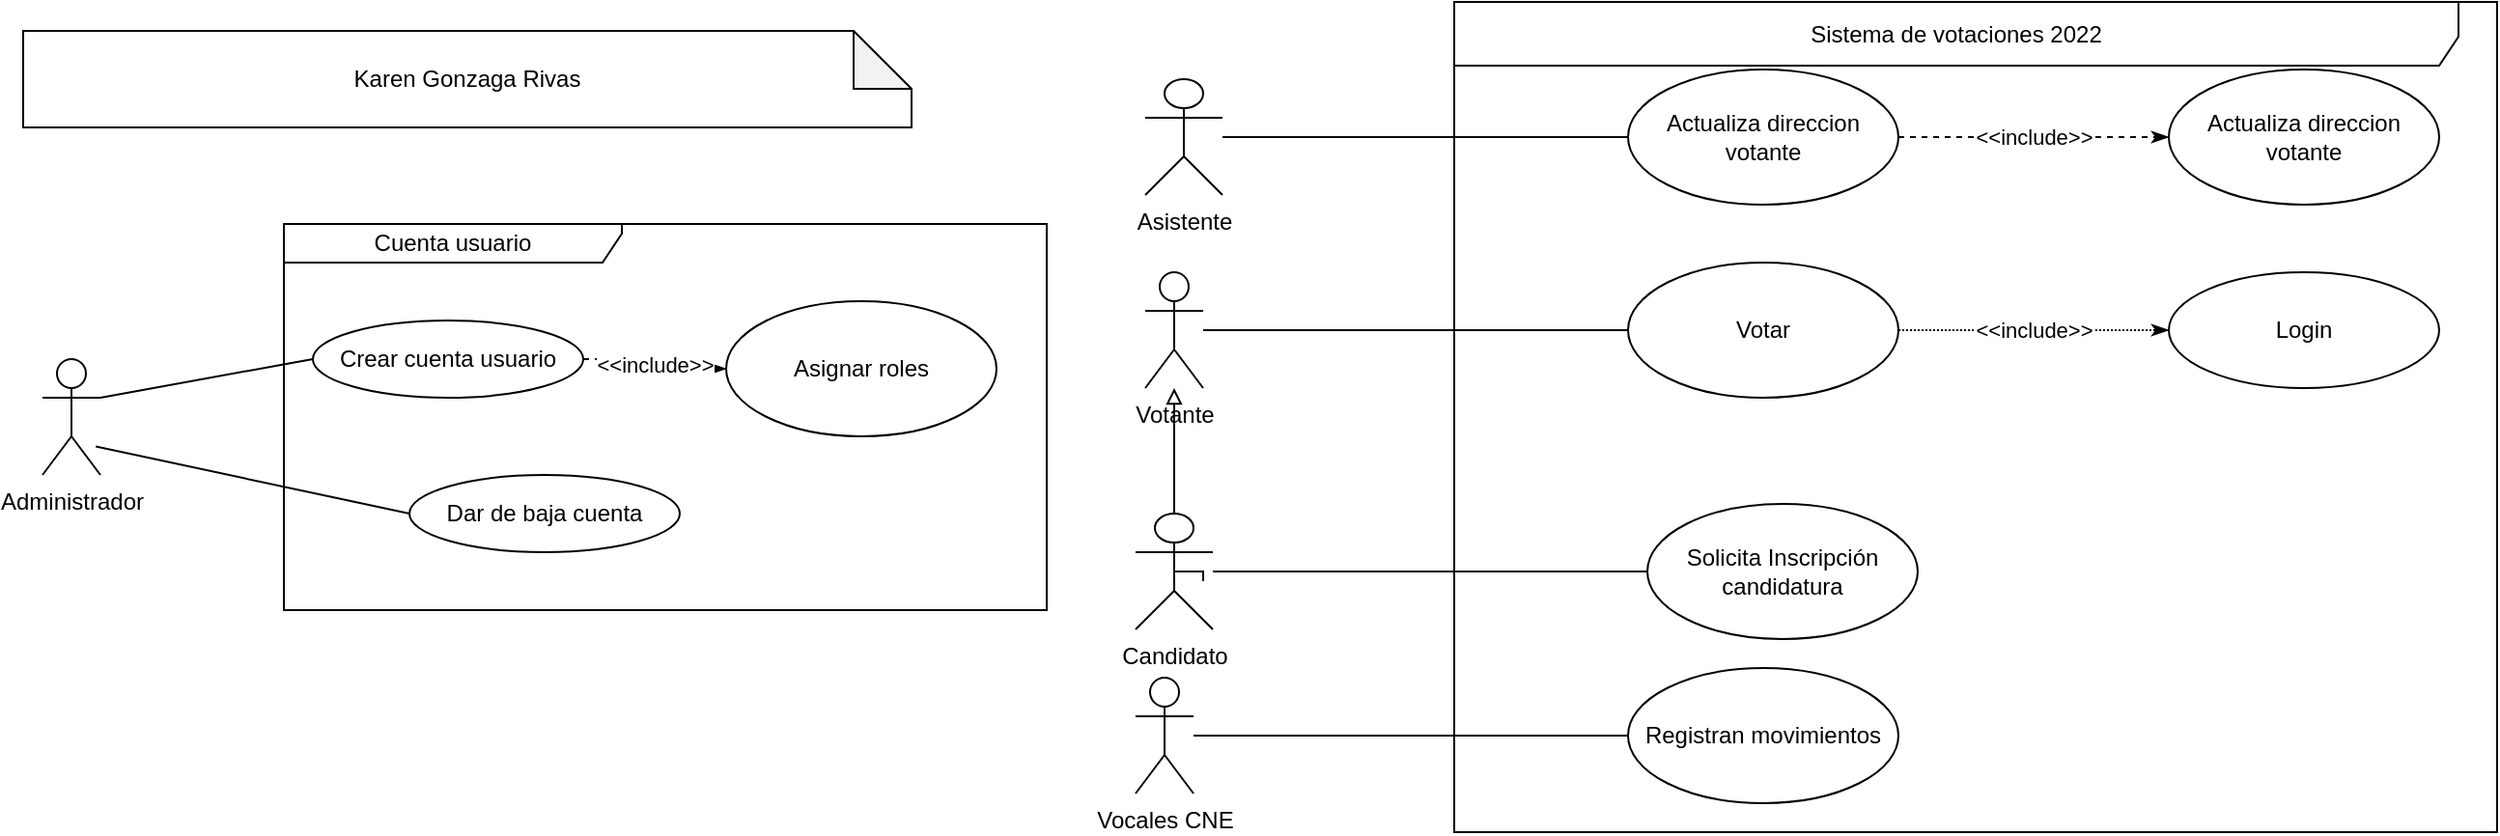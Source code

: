 <mxfile version="18.0.7" type="github">
  <diagram id="a13n9-ycUjz7z2mJPKJG" name="Page-1">
    <mxGraphModel dx="2793" dy="882" grid="1" gridSize="10" guides="1" tooltips="1" connect="1" arrows="1" fold="1" page="1" pageScale="1" pageWidth="827" pageHeight="1169" math="0" shadow="0">
      <root>
        <mxCell id="0" />
        <mxCell id="1" parent="0" />
        <mxCell id="hc_P2ek51KG_65vNOvkM-57" style="edgeStyle=orthogonalEdgeStyle;rounded=0;orthogonalLoop=1;jettySize=auto;html=1;endArrow=none;endFill=0;" edge="1" parent="1" source="hc_P2ek51KG_65vNOvkM-58" target="hc_P2ek51KG_65vNOvkM-72">
          <mxGeometry relative="1" as="geometry" />
        </mxCell>
        <mxCell id="hc_P2ek51KG_65vNOvkM-58" value="Vocales CNE" style="shape=umlActor;verticalLabelPosition=bottom;verticalAlign=top;html=1;" vertex="1" parent="1">
          <mxGeometry x="556" y="685" width="30" height="60" as="geometry" />
        </mxCell>
        <mxCell id="hc_P2ek51KG_65vNOvkM-59" style="edgeStyle=orthogonalEdgeStyle;rounded=0;orthogonalLoop=1;jettySize=auto;html=1;entryX=0;entryY=0.5;entryDx=0;entryDy=0;endArrow=none;endFill=0;" edge="1" parent="1" source="hc_P2ek51KG_65vNOvkM-60" target="hc_P2ek51KG_65vNOvkM-64">
          <mxGeometry relative="1" as="geometry" />
        </mxCell>
        <mxCell id="hc_P2ek51KG_65vNOvkM-60" value="Asistente&lt;br&gt;" style="shape=umlActor;verticalLabelPosition=bottom;verticalAlign=top;html=1;" vertex="1" parent="1">
          <mxGeometry x="561" y="375" width="40" height="60" as="geometry" />
        </mxCell>
        <mxCell id="hc_P2ek51KG_65vNOvkM-61" style="edgeStyle=orthogonalEdgeStyle;rounded=0;orthogonalLoop=1;jettySize=auto;html=1;entryX=0;entryY=0.5;entryDx=0;entryDy=0;horizontal=1;verticalAlign=bottom;endArrow=none;endFill=0;" edge="1" parent="1" source="hc_P2ek51KG_65vNOvkM-62" target="hc_P2ek51KG_65vNOvkM-69">
          <mxGeometry relative="1" as="geometry" />
        </mxCell>
        <mxCell id="hc_P2ek51KG_65vNOvkM-62" value="Votante" style="shape=umlActor;verticalLabelPosition=bottom;verticalAlign=top;html=1;" vertex="1" parent="1">
          <mxGeometry x="561" y="475" width="30" height="60" as="geometry" />
        </mxCell>
        <mxCell id="hc_P2ek51KG_65vNOvkM-63" value="&amp;lt;&amp;lt;include&amp;gt;&amp;gt;" style="edgeStyle=orthogonalEdgeStyle;rounded=0;orthogonalLoop=1;jettySize=auto;html=1;endArrow=classicThin;endFill=1;dashed=1;" edge="1" parent="1" source="hc_P2ek51KG_65vNOvkM-64" target="hc_P2ek51KG_65vNOvkM-75">
          <mxGeometry relative="1" as="geometry" />
        </mxCell>
        <mxCell id="hc_P2ek51KG_65vNOvkM-64" value="Actualiza direccion votante" style="ellipse;whiteSpace=wrap;html=1;" vertex="1" parent="1">
          <mxGeometry x="811" y="370" width="140" height="70" as="geometry" />
        </mxCell>
        <mxCell id="hc_P2ek51KG_65vNOvkM-65" style="edgeStyle=orthogonalEdgeStyle;rounded=0;orthogonalLoop=1;jettySize=auto;html=1;endArrow=block;endFill=0;exitX=0.5;exitY=0;exitDx=0;exitDy=0;exitPerimeter=0;" edge="1" parent="1" source="hc_P2ek51KG_65vNOvkM-67" target="hc_P2ek51KG_65vNOvkM-62">
          <mxGeometry relative="1" as="geometry">
            <mxPoint x="581" y="615" as="sourcePoint" />
          </mxGeometry>
        </mxCell>
        <mxCell id="hc_P2ek51KG_65vNOvkM-66" style="edgeStyle=orthogonalEdgeStyle;rounded=0;orthogonalLoop=1;jettySize=auto;html=1;exitX=0.5;exitY=0.5;exitDx=0;exitDy=0;exitPerimeter=0;endArrow=none;endFill=0;" edge="1" parent="1" source="hc_P2ek51KG_65vNOvkM-67">
          <mxGeometry relative="1" as="geometry">
            <mxPoint x="591" y="635" as="targetPoint" />
          </mxGeometry>
        </mxCell>
        <mxCell id="hc_P2ek51KG_65vNOvkM-67" value="Candidato" style="shape=umlActor;verticalLabelPosition=bottom;verticalAlign=top;html=1;" vertex="1" parent="1">
          <mxGeometry x="556" y="600" width="40" height="60" as="geometry" />
        </mxCell>
        <mxCell id="hc_P2ek51KG_65vNOvkM-68" value="&amp;lt;&amp;lt;include&amp;gt;&amp;gt;" style="edgeStyle=orthogonalEdgeStyle;rounded=0;orthogonalLoop=1;jettySize=auto;html=1;endArrow=classicThin;endFill=1;dashed=1;dashPattern=1 1;" edge="1" parent="1" source="hc_P2ek51KG_65vNOvkM-69" target="hc_P2ek51KG_65vNOvkM-74">
          <mxGeometry relative="1" as="geometry" />
        </mxCell>
        <mxCell id="hc_P2ek51KG_65vNOvkM-69" value="Votar" style="ellipse;whiteSpace=wrap;html=1;" vertex="1" parent="1">
          <mxGeometry x="811" y="470" width="140" height="70" as="geometry" />
        </mxCell>
        <mxCell id="hc_P2ek51KG_65vNOvkM-70" style="edgeStyle=orthogonalEdgeStyle;rounded=0;orthogonalLoop=1;jettySize=auto;html=1;exitX=0;exitY=0.5;exitDx=0;exitDy=0;verticalAlign=middle;endArrow=none;endFill=0;" edge="1" parent="1" source="hc_P2ek51KG_65vNOvkM-71" target="hc_P2ek51KG_65vNOvkM-67">
          <mxGeometry relative="1" as="geometry" />
        </mxCell>
        <mxCell id="hc_P2ek51KG_65vNOvkM-71" value="Solicita Inscripción candidatura" style="ellipse;whiteSpace=wrap;html=1;" vertex="1" parent="1">
          <mxGeometry x="821" y="595" width="140" height="70" as="geometry" />
        </mxCell>
        <mxCell id="hc_P2ek51KG_65vNOvkM-72" value="Registran movimientos" style="ellipse;whiteSpace=wrap;html=1;" vertex="1" parent="1">
          <mxGeometry x="811" y="680" width="140" height="70" as="geometry" />
        </mxCell>
        <mxCell id="hc_P2ek51KG_65vNOvkM-73" value="Sistema de votaciones 2022" style="shape=umlFrame;whiteSpace=wrap;html=1;width=520;height=33;" vertex="1" parent="1">
          <mxGeometry x="721" y="335" width="540" height="430" as="geometry" />
        </mxCell>
        <mxCell id="hc_P2ek51KG_65vNOvkM-74" value="Login" style="ellipse;whiteSpace=wrap;html=1;" vertex="1" parent="1">
          <mxGeometry x="1091" y="475" width="140" height="60" as="geometry" />
        </mxCell>
        <mxCell id="hc_P2ek51KG_65vNOvkM-75" value="Actualiza direccion votante" style="ellipse;whiteSpace=wrap;html=1;" vertex="1" parent="1">
          <mxGeometry x="1091" y="370" width="140" height="70" as="geometry" />
        </mxCell>
        <mxCell id="hc_P2ek51KG_65vNOvkM-76" style="rounded=0;orthogonalLoop=1;jettySize=auto;html=1;entryX=0;entryY=0.5;entryDx=0;entryDy=0;endArrow=none;endFill=0;exitX=1;exitY=0.333;exitDx=0;exitDy=0;exitPerimeter=0;" edge="1" parent="1" source="hc_P2ek51KG_65vNOvkM-77" target="hc_P2ek51KG_65vNOvkM-80">
          <mxGeometry relative="1" as="geometry" />
        </mxCell>
        <mxCell id="hc_P2ek51KG_65vNOvkM-77" value="Administrador" style="shape=umlActor;verticalLabelPosition=bottom;verticalAlign=top;html=1;" vertex="1" parent="1">
          <mxGeometry x="-10" y="520" width="30" height="60" as="geometry" />
        </mxCell>
        <mxCell id="hc_P2ek51KG_65vNOvkM-78" value="Cuenta usuario" style="shape=umlFrame;whiteSpace=wrap;html=1;width=175;height=20;" vertex="1" parent="1">
          <mxGeometry x="115" y="450" width="395" height="200" as="geometry" />
        </mxCell>
        <mxCell id="hc_P2ek51KG_65vNOvkM-79" value="&amp;lt;&amp;lt;include&amp;gt;&amp;gt;" style="edgeStyle=orthogonalEdgeStyle;rounded=0;orthogonalLoop=1;jettySize=auto;html=1;entryX=0;entryY=0.5;entryDx=0;entryDy=0;dashed=1;endArrow=classicThin;endFill=1;" edge="1" parent="1" source="hc_P2ek51KG_65vNOvkM-80" target="hc_P2ek51KG_65vNOvkM-83">
          <mxGeometry relative="1" as="geometry" />
        </mxCell>
        <mxCell id="hc_P2ek51KG_65vNOvkM-80" value="Crear cuenta usuario" style="ellipse;whiteSpace=wrap;html=1;" vertex="1" parent="1">
          <mxGeometry x="130" y="500" width="140" height="40" as="geometry" />
        </mxCell>
        <mxCell id="hc_P2ek51KG_65vNOvkM-81" style="rounded=0;orthogonalLoop=1;jettySize=auto;html=1;exitX=0;exitY=0.5;exitDx=0;exitDy=0;endArrow=none;endFill=0;entryX=0.921;entryY=0.755;entryDx=0;entryDy=0;entryPerimeter=0;" edge="1" parent="1" source="hc_P2ek51KG_65vNOvkM-82" target="hc_P2ek51KG_65vNOvkM-77">
          <mxGeometry relative="1" as="geometry" />
        </mxCell>
        <mxCell id="hc_P2ek51KG_65vNOvkM-82" value="Dar de baja cuenta" style="ellipse;whiteSpace=wrap;html=1;" vertex="1" parent="1">
          <mxGeometry x="180" y="580" width="140" height="40" as="geometry" />
        </mxCell>
        <mxCell id="hc_P2ek51KG_65vNOvkM-83" value="Asignar roles" style="ellipse;whiteSpace=wrap;html=1;" vertex="1" parent="1">
          <mxGeometry x="344" y="490" width="140" height="70" as="geometry" />
        </mxCell>
        <mxCell id="hc_P2ek51KG_65vNOvkM-84" value="Karen Gonzaga Rivas" style="shape=note;whiteSpace=wrap;html=1;backgroundOutline=1;darkOpacity=0.05;" vertex="1" parent="1">
          <mxGeometry x="-20" y="350" width="460" height="50" as="geometry" />
        </mxCell>
      </root>
    </mxGraphModel>
  </diagram>
</mxfile>
